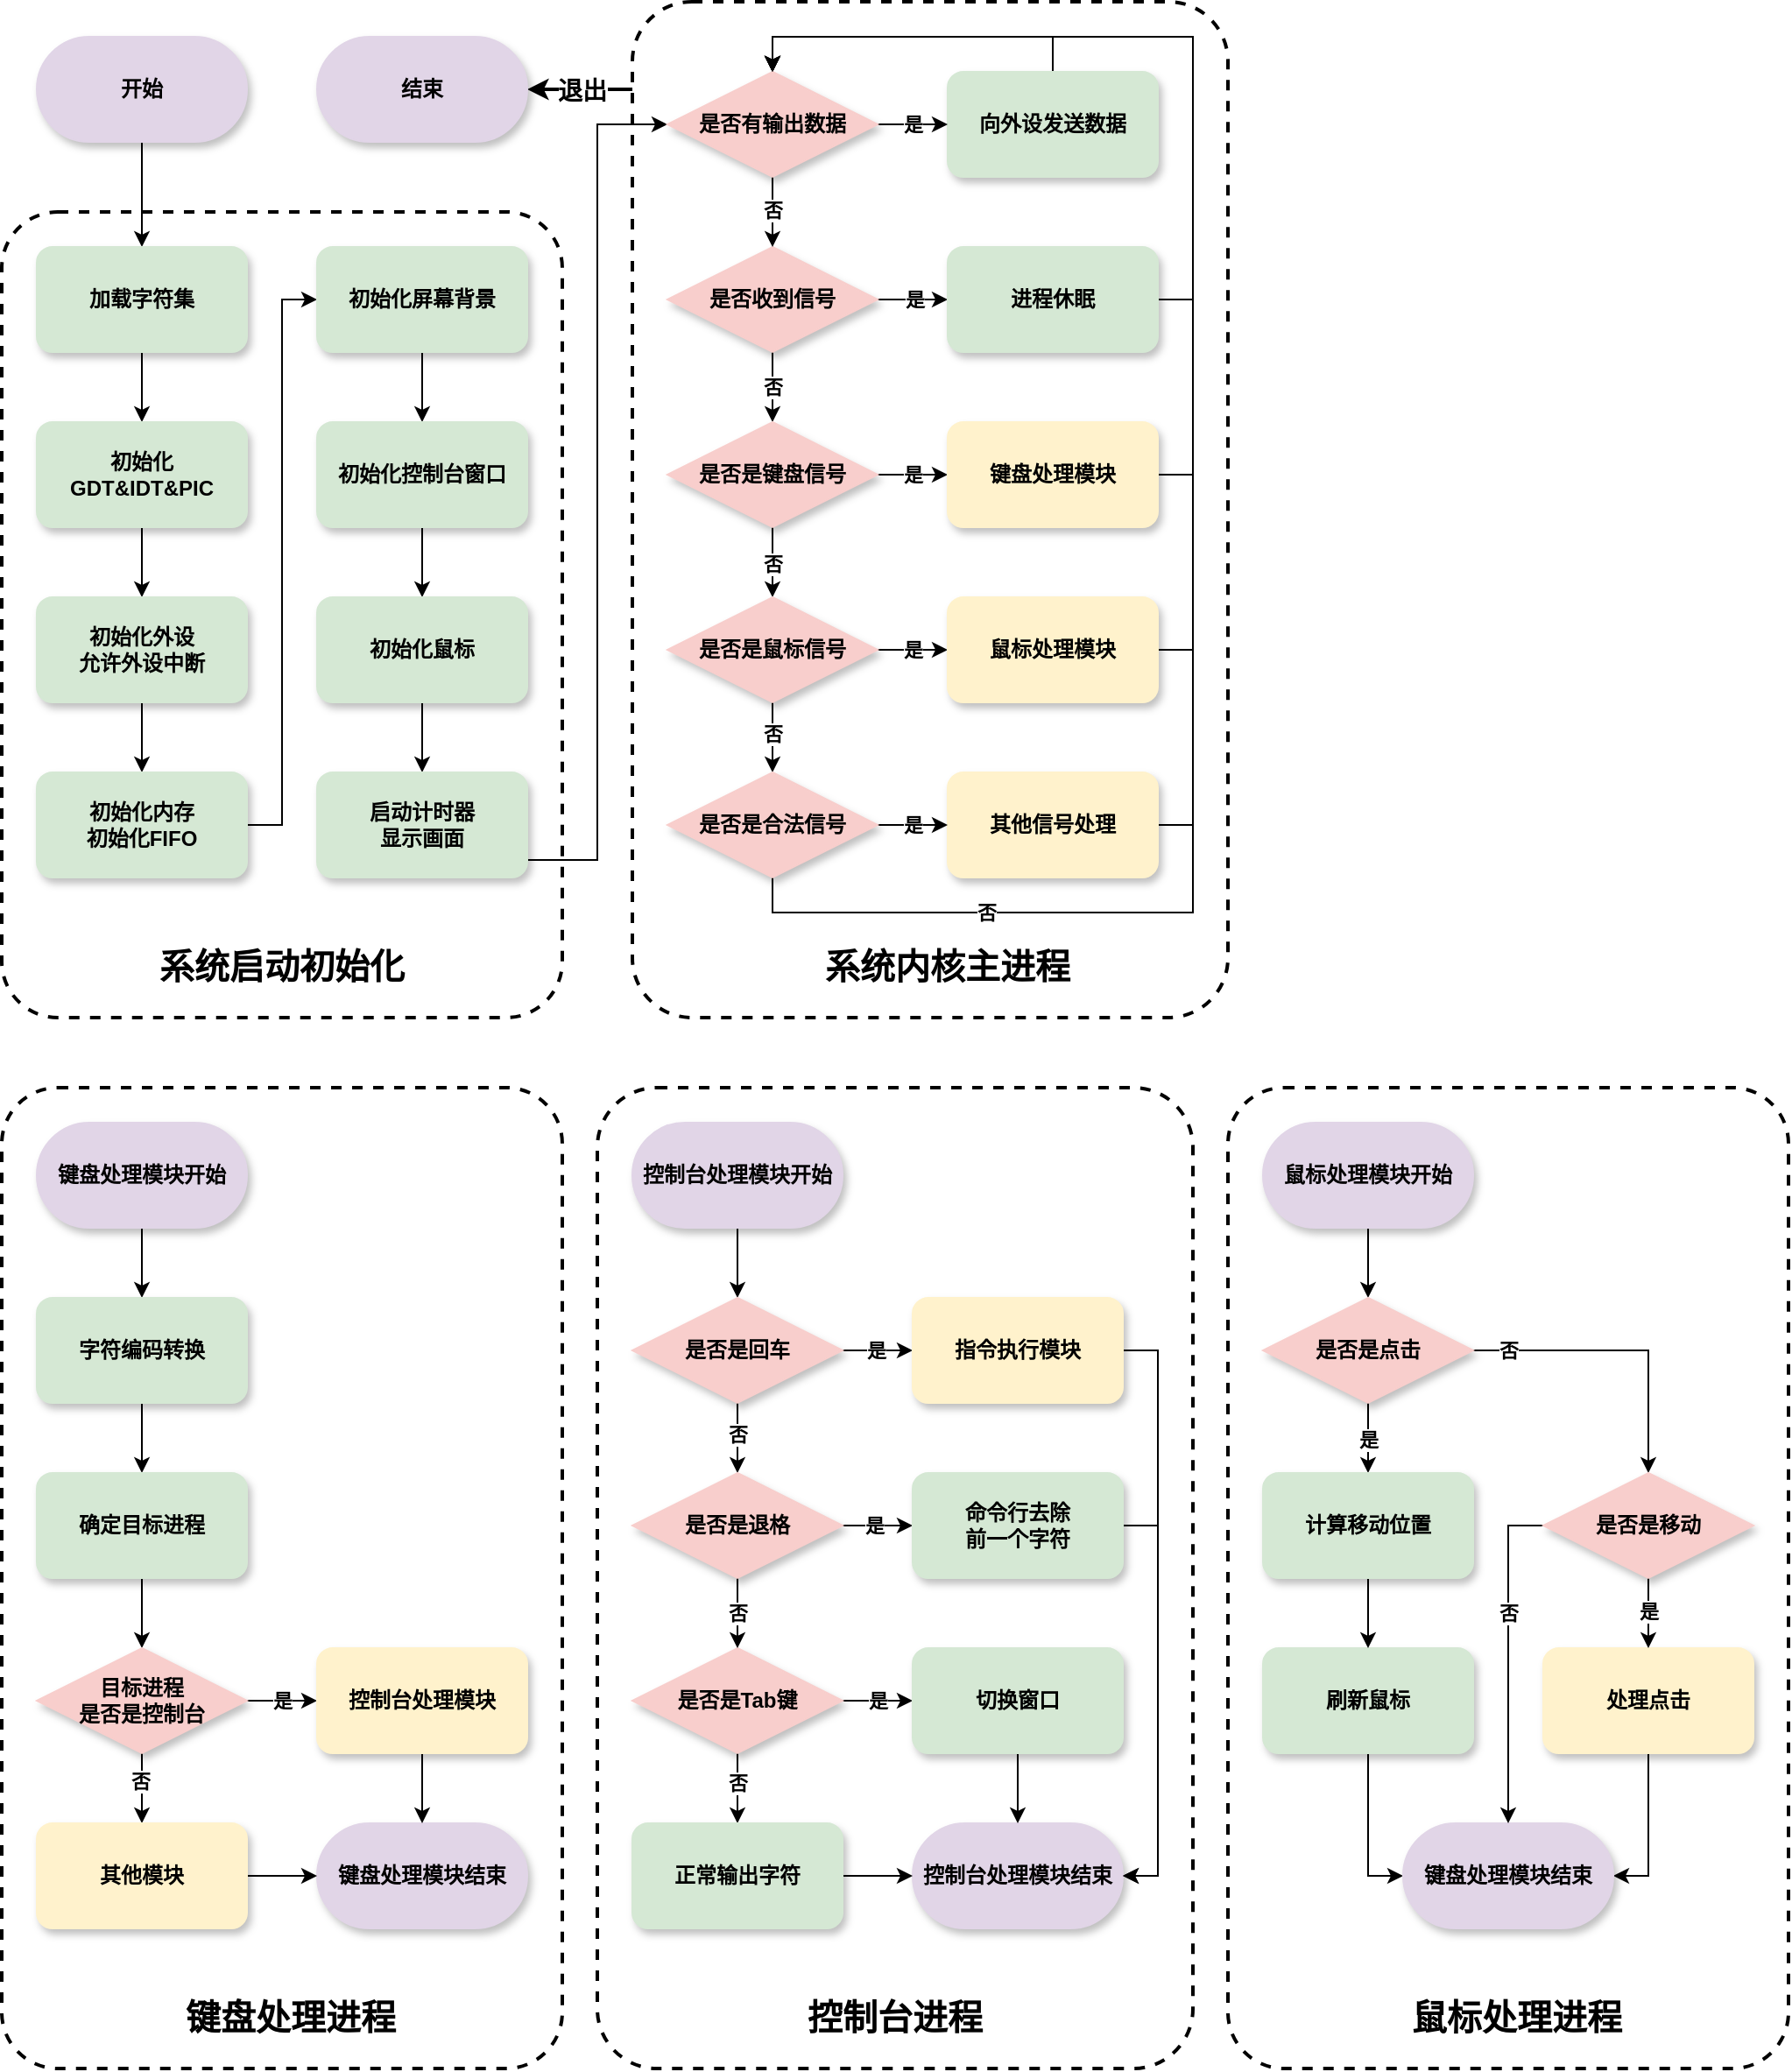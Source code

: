 <mxfile version="24.5.2" type="github">
  <diagram name="第 1 页" id="NKm04Z3kaPg4bJ9k3P6-">
    <mxGraphModel dx="1064" dy="633" grid="0" gridSize="10" guides="1" tooltips="1" connect="1" arrows="1" fold="1" page="0" pageScale="1" pageWidth="827" pageHeight="1169" math="0" shadow="0">
      <root>
        <mxCell id="0" />
        <mxCell id="1" parent="0" />
        <mxCell id="TAMJQRWN_ZGlDz3_yiUg-23" value="" style="rounded=1;whiteSpace=wrap;html=1;fillColor=none;dashed=1;strokeWidth=2;arcSize=10;fontStyle=1" vertex="1" parent="1">
          <mxGeometry x="840" y="700" width="320" height="560" as="geometry" />
        </mxCell>
        <mxCell id="TAMJQRWN_ZGlDz3_yiUg-43" value="" style="rounded=1;whiteSpace=wrap;html=1;fillColor=none;dashed=1;strokeWidth=2;arcSize=10;fontStyle=1" vertex="1" parent="1">
          <mxGeometry x="480" y="700" width="340" height="560" as="geometry" />
        </mxCell>
        <mxCell id="TAMJQRWN_ZGlDz3_yiUg-14" value="" style="rounded=1;whiteSpace=wrap;html=1;fillColor=none;dashed=1;strokeWidth=2;arcSize=10;fontStyle=1" vertex="1" parent="1">
          <mxGeometry x="140" y="700" width="320" height="560" as="geometry" />
        </mxCell>
        <mxCell id="6GgYDGN8tT95gkKgJPhs-22" value="" style="rounded=1;whiteSpace=wrap;html=1;fillColor=none;dashed=1;strokeWidth=2;arcSize=10;fontStyle=1" parent="1" vertex="1">
          <mxGeometry x="500" y="80" width="340" height="580" as="geometry" />
        </mxCell>
        <mxCell id="6GgYDGN8tT95gkKgJPhs-19" value="" style="rounded=1;whiteSpace=wrap;html=1;fillColor=none;dashed=1;strokeWidth=2;arcSize=10;fontStyle=1" parent="1" vertex="1">
          <mxGeometry x="140" y="200" width="320" height="460" as="geometry" />
        </mxCell>
        <mxCell id="6GgYDGN8tT95gkKgJPhs-80" style="edgeStyle=orthogonalEdgeStyle;rounded=0;orthogonalLoop=1;jettySize=auto;html=1;exitX=0.5;exitY=1;exitDx=0;exitDy=0;" parent="1" source="6GgYDGN8tT95gkKgJPhs-1" target="6GgYDGN8tT95gkKgJPhs-2" edge="1">
          <mxGeometry relative="1" as="geometry" />
        </mxCell>
        <mxCell id="6GgYDGN8tT95gkKgJPhs-1" value="开始" style="rounded=1;whiteSpace=wrap;html=1;arcSize=50;shadow=1;fontStyle=1;fillColor=#E1D5E7;strokeColor=#E1D5E7;" parent="1" vertex="1">
          <mxGeometry x="160" y="100" width="120" height="60" as="geometry" />
        </mxCell>
        <mxCell id="6GgYDGN8tT95gkKgJPhs-13" style="edgeStyle=orthogonalEdgeStyle;rounded=0;orthogonalLoop=1;jettySize=auto;html=1;exitX=0.5;exitY=1;exitDx=0;exitDy=0;entryX=0.5;entryY=0;entryDx=0;entryDy=0;fontStyle=1" parent="1" source="6GgYDGN8tT95gkKgJPhs-2" target="6GgYDGN8tT95gkKgJPhs-3" edge="1">
          <mxGeometry relative="1" as="geometry" />
        </mxCell>
        <mxCell id="6GgYDGN8tT95gkKgJPhs-2" value="加载字符集" style="rounded=1;whiteSpace=wrap;html=1;shadow=1;fontStyle=1;fillColor=#D5E8D4;strokeColor=#D5E8D4;" parent="1" vertex="1">
          <mxGeometry x="160" y="220" width="120" height="60" as="geometry" />
        </mxCell>
        <mxCell id="6GgYDGN8tT95gkKgJPhs-14" style="edgeStyle=orthogonalEdgeStyle;rounded=0;orthogonalLoop=1;jettySize=auto;html=1;exitX=0.5;exitY=1;exitDx=0;exitDy=0;fontStyle=1" parent="1" source="6GgYDGN8tT95gkKgJPhs-3" target="6GgYDGN8tT95gkKgJPhs-5" edge="1">
          <mxGeometry relative="1" as="geometry" />
        </mxCell>
        <mxCell id="6GgYDGN8tT95gkKgJPhs-3" value="初始化&lt;br&gt;GDT&amp;amp;IDT&amp;amp;PIC" style="rounded=1;whiteSpace=wrap;html=1;shadow=1;fontStyle=1;fillColor=#D5E8D4;strokeColor=#D5E8D4;" parent="1" vertex="1">
          <mxGeometry x="160" y="320" width="120" height="60" as="geometry" />
        </mxCell>
        <mxCell id="6GgYDGN8tT95gkKgJPhs-15" style="edgeStyle=orthogonalEdgeStyle;rounded=0;orthogonalLoop=1;jettySize=auto;html=1;exitX=0.5;exitY=1;exitDx=0;exitDy=0;fontStyle=1" parent="1" source="6GgYDGN8tT95gkKgJPhs-5" target="6GgYDGN8tT95gkKgJPhs-6" edge="1">
          <mxGeometry relative="1" as="geometry" />
        </mxCell>
        <mxCell id="6GgYDGN8tT95gkKgJPhs-5" value="初始化外设&lt;br&gt;允许外设中断" style="rounded=1;whiteSpace=wrap;html=1;shadow=1;fontStyle=1;fillColor=#D5E8D4;strokeColor=#D5E8D4;" parent="1" vertex="1">
          <mxGeometry x="160" y="420" width="120" height="60" as="geometry" />
        </mxCell>
        <mxCell id="6GgYDGN8tT95gkKgJPhs-45" style="edgeStyle=orthogonalEdgeStyle;rounded=0;orthogonalLoop=1;jettySize=auto;html=1;exitX=1;exitY=0.5;exitDx=0;exitDy=0;entryX=0;entryY=0.5;entryDx=0;entryDy=0;fontStyle=1" parent="1" source="6GgYDGN8tT95gkKgJPhs-6" target="6GgYDGN8tT95gkKgJPhs-7" edge="1">
          <mxGeometry relative="1" as="geometry" />
        </mxCell>
        <mxCell id="6GgYDGN8tT95gkKgJPhs-6" value="初始化内存&lt;br&gt;初始化FIFO" style="rounded=1;whiteSpace=wrap;html=1;shadow=1;fontStyle=1;fillColor=#D5E8D4;strokeColor=#D5E8D4;" parent="1" vertex="1">
          <mxGeometry x="160" y="520" width="120" height="60" as="geometry" />
        </mxCell>
        <mxCell id="6GgYDGN8tT95gkKgJPhs-16" style="edgeStyle=orthogonalEdgeStyle;rounded=0;orthogonalLoop=1;jettySize=auto;html=1;exitX=0.5;exitY=1;exitDx=0;exitDy=0;fontStyle=1" parent="1" source="6GgYDGN8tT95gkKgJPhs-7" target="6GgYDGN8tT95gkKgJPhs-8" edge="1">
          <mxGeometry relative="1" as="geometry" />
        </mxCell>
        <mxCell id="6GgYDGN8tT95gkKgJPhs-7" value="初始化屏幕背景" style="rounded=1;whiteSpace=wrap;html=1;shadow=1;fontStyle=1;fillColor=#D5E8D4;strokeColor=#D5E8D4;" parent="1" vertex="1">
          <mxGeometry x="320" y="220" width="120" height="60" as="geometry" />
        </mxCell>
        <mxCell id="6GgYDGN8tT95gkKgJPhs-17" style="edgeStyle=orthogonalEdgeStyle;rounded=0;orthogonalLoop=1;jettySize=auto;html=1;exitX=0.5;exitY=1;exitDx=0;exitDy=0;fontStyle=1" parent="1" source="6GgYDGN8tT95gkKgJPhs-8" target="6GgYDGN8tT95gkKgJPhs-9" edge="1">
          <mxGeometry relative="1" as="geometry" />
        </mxCell>
        <mxCell id="6GgYDGN8tT95gkKgJPhs-8" value="初始化控制台窗口" style="rounded=1;whiteSpace=wrap;html=1;shadow=1;fontStyle=1;fillColor=#D5E8D4;strokeColor=#D5E8D4;" parent="1" vertex="1">
          <mxGeometry x="320" y="320" width="120" height="60" as="geometry" />
        </mxCell>
        <mxCell id="6GgYDGN8tT95gkKgJPhs-18" style="edgeStyle=orthogonalEdgeStyle;rounded=0;orthogonalLoop=1;jettySize=auto;html=1;exitX=0.5;exitY=1;exitDx=0;exitDy=0;fontStyle=1" parent="1" source="6GgYDGN8tT95gkKgJPhs-9" target="6GgYDGN8tT95gkKgJPhs-10" edge="1">
          <mxGeometry relative="1" as="geometry" />
        </mxCell>
        <mxCell id="6GgYDGN8tT95gkKgJPhs-9" value="初始化鼠标" style="rounded=1;whiteSpace=wrap;html=1;shadow=1;fontStyle=1;fillColor=#D5E8D4;strokeColor=#D5E8D4;" parent="1" vertex="1">
          <mxGeometry x="320" y="420" width="120" height="60" as="geometry" />
        </mxCell>
        <mxCell id="6GgYDGN8tT95gkKgJPhs-44" style="edgeStyle=orthogonalEdgeStyle;rounded=0;orthogonalLoop=1;jettySize=auto;html=1;exitX=1;exitY=0.5;exitDx=0;exitDy=0;entryX=0;entryY=0.5;entryDx=0;entryDy=0;fontStyle=1" parent="1" source="6GgYDGN8tT95gkKgJPhs-10" target="6GgYDGN8tT95gkKgJPhs-35" edge="1">
          <mxGeometry relative="1" as="geometry">
            <Array as="points">
              <mxPoint x="480" y="570" />
              <mxPoint x="480" y="150" />
            </Array>
          </mxGeometry>
        </mxCell>
        <mxCell id="6GgYDGN8tT95gkKgJPhs-10" value="启动计时器&lt;br&gt;显示画面" style="rounded=1;whiteSpace=wrap;html=1;shadow=1;fontStyle=1;fillColor=#D5E8D4;strokeColor=#D5E8D4;" parent="1" vertex="1">
          <mxGeometry x="320" y="520" width="120" height="60" as="geometry" />
        </mxCell>
        <mxCell id="6GgYDGN8tT95gkKgJPhs-20" value="&lt;font style=&quot;font-size: 20px;&quot;&gt;系统启动初始化&lt;/font&gt;" style="text;html=1;align=center;verticalAlign=middle;whiteSpace=wrap;rounded=0;fontStyle=1" parent="1" vertex="1">
          <mxGeometry x="225" y="630" width="150" as="geometry" />
        </mxCell>
        <mxCell id="6GgYDGN8tT95gkKgJPhs-38" style="edgeStyle=orthogonalEdgeStyle;rounded=0;orthogonalLoop=1;jettySize=auto;html=1;exitX=0.5;exitY=1;exitDx=0;exitDy=0;fontStyle=1" parent="1" source="6GgYDGN8tT95gkKgJPhs-21" target="6GgYDGN8tT95gkKgJPhs-23" edge="1">
          <mxGeometry relative="1" as="geometry" />
        </mxCell>
        <mxCell id="6GgYDGN8tT95gkKgJPhs-56" value="否" style="edgeLabel;html=1;align=center;verticalAlign=middle;resizable=0;points=[];fontStyle=1" parent="6GgYDGN8tT95gkKgJPhs-38" vertex="1" connectable="0">
          <mxGeometry x="-0.01" y="-1" relative="1" as="geometry">
            <mxPoint x="1" as="offset" />
          </mxGeometry>
        </mxCell>
        <mxCell id="6GgYDGN8tT95gkKgJPhs-41" style="edgeStyle=orthogonalEdgeStyle;rounded=0;orthogonalLoop=1;jettySize=auto;html=1;exitX=1;exitY=0.5;exitDx=0;exitDy=0;fontStyle=1" parent="1" source="6GgYDGN8tT95gkKgJPhs-21" target="6GgYDGN8tT95gkKgJPhs-40" edge="1">
          <mxGeometry relative="1" as="geometry" />
        </mxCell>
        <mxCell id="6GgYDGN8tT95gkKgJPhs-61" value="是" style="edgeLabel;html=1;align=center;verticalAlign=middle;resizable=0;points=[];fontStyle=1" parent="6GgYDGN8tT95gkKgJPhs-41" vertex="1" connectable="0">
          <mxGeometry x="-0.081" relative="1" as="geometry">
            <mxPoint x="2" as="offset" />
          </mxGeometry>
        </mxCell>
        <mxCell id="6GgYDGN8tT95gkKgJPhs-21" value="是否收到信号" style="rhombus;whiteSpace=wrap;html=1;fillColor=#F8CECC;strokeColor=#F8CECC;shadow=1;fontStyle=1" parent="1" vertex="1">
          <mxGeometry x="520" y="220" width="120" height="60" as="geometry" />
        </mxCell>
        <mxCell id="6GgYDGN8tT95gkKgJPhs-39" style="edgeStyle=orthogonalEdgeStyle;rounded=0;orthogonalLoop=1;jettySize=auto;html=1;exitX=0.5;exitY=1;exitDx=0;exitDy=0;fontStyle=1" parent="1" source="6GgYDGN8tT95gkKgJPhs-23" target="6GgYDGN8tT95gkKgJPhs-24" edge="1">
          <mxGeometry relative="1" as="geometry" />
        </mxCell>
        <mxCell id="6GgYDGN8tT95gkKgJPhs-57" value="否" style="edgeLabel;html=1;align=center;verticalAlign=middle;resizable=0;points=[];fontStyle=1" parent="6GgYDGN8tT95gkKgJPhs-39" vertex="1" connectable="0">
          <mxGeometry x="0.013" relative="1" as="geometry">
            <mxPoint as="offset" />
          </mxGeometry>
        </mxCell>
        <mxCell id="6GgYDGN8tT95gkKgJPhs-62" style="edgeStyle=orthogonalEdgeStyle;rounded=0;orthogonalLoop=1;jettySize=auto;html=1;exitX=1;exitY=0.5;exitDx=0;exitDy=0;entryX=0;entryY=0.5;entryDx=0;entryDy=0;fontStyle=1" parent="1" source="6GgYDGN8tT95gkKgJPhs-23" target="6GgYDGN8tT95gkKgJPhs-29" edge="1">
          <mxGeometry relative="1" as="geometry" />
        </mxCell>
        <mxCell id="6GgYDGN8tT95gkKgJPhs-63" value="是" style="edgeLabel;html=1;align=center;verticalAlign=middle;resizable=0;points=[];fontStyle=1" parent="6GgYDGN8tT95gkKgJPhs-62" vertex="1" connectable="0">
          <mxGeometry x="-0.169" relative="1" as="geometry">
            <mxPoint x="3" as="offset" />
          </mxGeometry>
        </mxCell>
        <mxCell id="6GgYDGN8tT95gkKgJPhs-23" value="是否是键盘信号" style="rhombus;whiteSpace=wrap;html=1;fillColor=#F8CECC;strokeColor=#F8CECC;shadow=1;fontStyle=1" parent="1" vertex="1">
          <mxGeometry x="520" y="320" width="120" height="60" as="geometry" />
        </mxCell>
        <mxCell id="6GgYDGN8tT95gkKgJPhs-53" style="edgeStyle=orthogonalEdgeStyle;rounded=0;orthogonalLoop=1;jettySize=auto;html=1;exitX=0.5;exitY=1;exitDx=0;exitDy=0;fontStyle=1" parent="1" source="6GgYDGN8tT95gkKgJPhs-24" target="6GgYDGN8tT95gkKgJPhs-51" edge="1">
          <mxGeometry relative="1" as="geometry" />
        </mxCell>
        <mxCell id="6GgYDGN8tT95gkKgJPhs-58" value="否" style="edgeLabel;html=1;align=center;verticalAlign=middle;resizable=0;points=[];fontStyle=1" parent="6GgYDGN8tT95gkKgJPhs-53" vertex="1" connectable="0">
          <mxGeometry x="-0.129" y="1" relative="1" as="geometry">
            <mxPoint x="-1" as="offset" />
          </mxGeometry>
        </mxCell>
        <mxCell id="6GgYDGN8tT95gkKgJPhs-64" style="edgeStyle=orthogonalEdgeStyle;rounded=0;orthogonalLoop=1;jettySize=auto;html=1;exitX=1;exitY=0.5;exitDx=0;exitDy=0;fontStyle=1" parent="1" source="6GgYDGN8tT95gkKgJPhs-24" target="6GgYDGN8tT95gkKgJPhs-30" edge="1">
          <mxGeometry relative="1" as="geometry" />
        </mxCell>
        <mxCell id="6GgYDGN8tT95gkKgJPhs-65" value="是" style="edgeLabel;html=1;align=center;verticalAlign=middle;resizable=0;points=[];fontStyle=1" parent="6GgYDGN8tT95gkKgJPhs-64" vertex="1" connectable="0">
          <mxGeometry x="-0.194" relative="1" as="geometry">
            <mxPoint x="4" as="offset" />
          </mxGeometry>
        </mxCell>
        <mxCell id="6GgYDGN8tT95gkKgJPhs-24" value="是否是鼠标信号" style="rhombus;whiteSpace=wrap;html=1;fillColor=#F8CECC;strokeColor=#F8CECC;shadow=1;fontStyle=1" parent="1" vertex="1">
          <mxGeometry x="520" y="420" width="120" height="60" as="geometry" />
        </mxCell>
        <mxCell id="6GgYDGN8tT95gkKgJPhs-50" style="edgeStyle=orthogonalEdgeStyle;rounded=0;orthogonalLoop=1;jettySize=auto;html=1;exitX=1;exitY=0.5;exitDx=0;exitDy=0;entryX=0.5;entryY=0;entryDx=0;entryDy=0;fontStyle=1" parent="1" source="6GgYDGN8tT95gkKgJPhs-27" target="6GgYDGN8tT95gkKgJPhs-35" edge="1">
          <mxGeometry relative="1" as="geometry">
            <Array as="points">
              <mxPoint x="820" y="550" />
              <mxPoint x="820" y="100" />
              <mxPoint x="580" y="100" />
            </Array>
          </mxGeometry>
        </mxCell>
        <mxCell id="6GgYDGN8tT95gkKgJPhs-27" value="其他信号处理" style="rounded=1;whiteSpace=wrap;html=1;shadow=1;fontStyle=1;fillColor=#FFF2CC;strokeColor=#FFF2CC;align=center;verticalAlign=middle;fontFamily=Helvetica;fontSize=12;fontColor=default;" parent="1" vertex="1">
          <mxGeometry x="680" y="520" width="120" height="60" as="geometry" />
        </mxCell>
        <mxCell id="6GgYDGN8tT95gkKgJPhs-48" style="edgeStyle=orthogonalEdgeStyle;rounded=0;orthogonalLoop=1;jettySize=auto;html=1;exitX=1;exitY=0.5;exitDx=0;exitDy=0;entryX=0.5;entryY=0;entryDx=0;entryDy=0;fontStyle=1" parent="1" source="6GgYDGN8tT95gkKgJPhs-29" target="6GgYDGN8tT95gkKgJPhs-35" edge="1">
          <mxGeometry relative="1" as="geometry" />
        </mxCell>
        <mxCell id="6GgYDGN8tT95gkKgJPhs-29" value="键盘处理模块" style="rounded=1;whiteSpace=wrap;html=1;shadow=1;fontStyle=1;fillColor=#FFF2CC;strokeColor=#FFF2CC;" parent="1" vertex="1">
          <mxGeometry x="680" y="320" width="120" height="60" as="geometry" />
        </mxCell>
        <mxCell id="6GgYDGN8tT95gkKgJPhs-49" style="edgeStyle=orthogonalEdgeStyle;rounded=0;orthogonalLoop=1;jettySize=auto;html=1;exitX=1;exitY=0.5;exitDx=0;exitDy=0;entryX=0.5;entryY=0;entryDx=0;entryDy=0;fontStyle=1" parent="1" source="6GgYDGN8tT95gkKgJPhs-30" target="6GgYDGN8tT95gkKgJPhs-35" edge="1">
          <mxGeometry relative="1" as="geometry" />
        </mxCell>
        <mxCell id="6GgYDGN8tT95gkKgJPhs-30" value="鼠标处理模块" style="rounded=1;whiteSpace=wrap;html=1;shadow=1;fontStyle=1;fillColor=#FFF2CC;strokeColor=#FFF2CC;" parent="1" vertex="1">
          <mxGeometry x="680" y="420" width="120" height="60" as="geometry" />
        </mxCell>
        <mxCell id="6GgYDGN8tT95gkKgJPhs-46" style="edgeStyle=orthogonalEdgeStyle;rounded=0;orthogonalLoop=1;jettySize=auto;html=1;exitX=0.5;exitY=0;exitDx=0;exitDy=0;entryX=0.5;entryY=0;entryDx=0;entryDy=0;fontStyle=1" parent="1" source="6GgYDGN8tT95gkKgJPhs-32" target="6GgYDGN8tT95gkKgJPhs-35" edge="1">
          <mxGeometry relative="1" as="geometry" />
        </mxCell>
        <mxCell id="6GgYDGN8tT95gkKgJPhs-32" value="向外设发送数据" style="rounded=1;whiteSpace=wrap;html=1;shadow=1;fontStyle=1;fillColor=#D5E8D4;strokeColor=#D5E8D4;" parent="1" vertex="1">
          <mxGeometry x="680" y="120" width="120" height="60" as="geometry" />
        </mxCell>
        <mxCell id="6GgYDGN8tT95gkKgJPhs-36" value="是" style="edgeStyle=orthogonalEdgeStyle;rounded=0;orthogonalLoop=1;jettySize=auto;html=1;exitX=1;exitY=0.5;exitDx=0;exitDy=0;fontStyle=1" parent="1" source="6GgYDGN8tT95gkKgJPhs-35" target="6GgYDGN8tT95gkKgJPhs-32" edge="1">
          <mxGeometry relative="1" as="geometry">
            <Array as="points">
              <mxPoint x="660" y="150" />
              <mxPoint x="660" y="150" />
            </Array>
            <mxPoint as="offset" />
          </mxGeometry>
        </mxCell>
        <mxCell id="6GgYDGN8tT95gkKgJPhs-37" style="edgeStyle=orthogonalEdgeStyle;rounded=0;orthogonalLoop=1;jettySize=auto;html=1;exitX=0.5;exitY=1;exitDx=0;exitDy=0;fontStyle=1" parent="1" source="6GgYDGN8tT95gkKgJPhs-35" target="6GgYDGN8tT95gkKgJPhs-21" edge="1">
          <mxGeometry relative="1" as="geometry" />
        </mxCell>
        <mxCell id="6GgYDGN8tT95gkKgJPhs-55" value="否" style="edgeLabel;html=1;align=center;verticalAlign=middle;resizable=0;points=[];fontStyle=1" parent="6GgYDGN8tT95gkKgJPhs-37" vertex="1" connectable="0">
          <mxGeometry x="-0.247" y="1" relative="1" as="geometry">
            <mxPoint x="-1" y="4" as="offset" />
          </mxGeometry>
        </mxCell>
        <mxCell id="6GgYDGN8tT95gkKgJPhs-35" value="是否有输出数据" style="rhombus;whiteSpace=wrap;html=1;fillColor=#F8CECC;strokeColor=#F8CECC;shadow=1;fontStyle=1" parent="1" vertex="1">
          <mxGeometry x="520" y="120" width="120" height="60" as="geometry" />
        </mxCell>
        <mxCell id="6GgYDGN8tT95gkKgJPhs-42" style="edgeStyle=orthogonalEdgeStyle;rounded=0;orthogonalLoop=1;jettySize=auto;html=1;exitX=1;exitY=0.5;exitDx=0;exitDy=0;entryX=0.5;entryY=0;entryDx=0;entryDy=0;fontStyle=1" parent="1" source="6GgYDGN8tT95gkKgJPhs-40" target="6GgYDGN8tT95gkKgJPhs-35" edge="1">
          <mxGeometry relative="1" as="geometry" />
        </mxCell>
        <mxCell id="6GgYDGN8tT95gkKgJPhs-40" value="进程休眠" style="rounded=1;whiteSpace=wrap;html=1;shadow=1;fontStyle=1;fillColor=#D5E8D4;strokeColor=#D5E8D4;" parent="1" vertex="1">
          <mxGeometry x="680" y="220" width="120" height="60" as="geometry" />
        </mxCell>
        <mxCell id="6GgYDGN8tT95gkKgJPhs-52" style="edgeStyle=orthogonalEdgeStyle;rounded=0;orthogonalLoop=1;jettySize=auto;html=1;exitX=1;exitY=0.5;exitDx=0;exitDy=0;fontStyle=1" parent="1" source="6GgYDGN8tT95gkKgJPhs-51" target="6GgYDGN8tT95gkKgJPhs-27" edge="1">
          <mxGeometry relative="1" as="geometry" />
        </mxCell>
        <mxCell id="6GgYDGN8tT95gkKgJPhs-66" value="是" style="edgeLabel;html=1;align=center;verticalAlign=middle;resizable=0;points=[];fontStyle=1" parent="6GgYDGN8tT95gkKgJPhs-52" vertex="1" connectable="0">
          <mxGeometry x="-0.189" relative="1" as="geometry">
            <mxPoint x="4" as="offset" />
          </mxGeometry>
        </mxCell>
        <mxCell id="6GgYDGN8tT95gkKgJPhs-54" style="edgeStyle=orthogonalEdgeStyle;rounded=0;orthogonalLoop=1;jettySize=auto;html=1;exitX=0.5;exitY=1;exitDx=0;exitDy=0;entryX=0.5;entryY=0;entryDx=0;entryDy=0;fontStyle=1" parent="1" source="6GgYDGN8tT95gkKgJPhs-51" target="6GgYDGN8tT95gkKgJPhs-35" edge="1">
          <mxGeometry relative="1" as="geometry">
            <Array as="points">
              <mxPoint x="580" y="600" />
              <mxPoint x="820" y="600" />
              <mxPoint x="820" y="100" />
              <mxPoint x="580" y="100" />
            </Array>
          </mxGeometry>
        </mxCell>
        <mxCell id="6GgYDGN8tT95gkKgJPhs-68" value="&lt;b&gt;否&lt;/b&gt;" style="edgeLabel;html=1;align=center;verticalAlign=middle;resizable=0;points=[];" parent="6GgYDGN8tT95gkKgJPhs-54" vertex="1" connectable="0">
          <mxGeometry x="-0.722" relative="1" as="geometry">
            <mxPoint as="offset" />
          </mxGeometry>
        </mxCell>
        <mxCell id="6GgYDGN8tT95gkKgJPhs-51" value="是否是合法信号" style="rhombus;whiteSpace=wrap;html=1;fillColor=#F8CECC;strokeColor=#F8CECC;shadow=1;fontStyle=1" parent="1" vertex="1">
          <mxGeometry x="520" y="520" width="120" height="60" as="geometry" />
        </mxCell>
        <mxCell id="6GgYDGN8tT95gkKgJPhs-69" value="&lt;font style=&quot;font-size: 20px;&quot;&gt;系统内核主进程&lt;/font&gt;" style="text;html=1;align=center;verticalAlign=middle;whiteSpace=wrap;rounded=0;fontStyle=1" parent="1" vertex="1">
          <mxGeometry x="605" y="615" width="150" height="30" as="geometry" />
        </mxCell>
        <mxCell id="6GgYDGN8tT95gkKgJPhs-77" style="edgeStyle=orthogonalEdgeStyle;rounded=0;orthogonalLoop=1;jettySize=auto;html=1;exitX=1;exitY=0.5;exitDx=0;exitDy=0;entryX=-0.001;entryY=0.897;entryDx=0;entryDy=0;entryPerimeter=0;endArrow=none;endFill=0;strokeWidth=2;startArrow=classic;startFill=1;" parent="1" source="6GgYDGN8tT95gkKgJPhs-79" edge="1">
          <mxGeometry relative="1" as="geometry">
            <mxPoint x="440" y="130" as="sourcePoint" />
            <mxPoint x="500" y="130" as="targetPoint" />
            <Array as="points" />
          </mxGeometry>
        </mxCell>
        <mxCell id="6GgYDGN8tT95gkKgJPhs-78" value="&lt;b&gt;&lt;font style=&quot;font-size: 14px;&quot;&gt;退出&lt;/font&gt;&lt;/b&gt;" style="edgeLabel;html=1;align=center;verticalAlign=middle;resizable=0;points=[];" parent="6GgYDGN8tT95gkKgJPhs-77" vertex="1" connectable="0">
          <mxGeometry x="0.033" relative="1" as="geometry">
            <mxPoint as="offset" />
          </mxGeometry>
        </mxCell>
        <mxCell id="6GgYDGN8tT95gkKgJPhs-79" value="结束" style="rounded=1;whiteSpace=wrap;html=1;arcSize=50;shadow=1;fontStyle=1;fillColor=#E1D5E7;strokeColor=#E1D5E7;" parent="1" vertex="1">
          <mxGeometry x="320" y="100" width="120" height="60" as="geometry" />
        </mxCell>
        <mxCell id="TAMJQRWN_ZGlDz3_yiUg-16" style="edgeStyle=orthogonalEdgeStyle;rounded=0;orthogonalLoop=1;jettySize=auto;html=1;exitX=0.5;exitY=1;exitDx=0;exitDy=0;" edge="1" parent="1" source="TAMJQRWN_ZGlDz3_yiUg-3" target="TAMJQRWN_ZGlDz3_yiUg-6">
          <mxGeometry relative="1" as="geometry" />
        </mxCell>
        <mxCell id="TAMJQRWN_ZGlDz3_yiUg-3" value="键盘处理模块开始" style="rounded=1;whiteSpace=wrap;html=1;shadow=1;fontStyle=1;fillColor=#E1D5E7;strokeColor=#E1D5E7;arcSize=50;align=center;verticalAlign=middle;fontFamily=Helvetica;fontSize=12;fontColor=default;" vertex="1" parent="1">
          <mxGeometry x="160" y="720" width="120" height="60" as="geometry" />
        </mxCell>
        <mxCell id="TAMJQRWN_ZGlDz3_yiUg-4" value="键盘处理模块结束" style="rounded=1;whiteSpace=wrap;html=1;shadow=1;fontStyle=1;fillColor=#E1D5E7;strokeColor=#E1D5E7;arcSize=50;align=center;verticalAlign=middle;fontFamily=Helvetica;fontSize=12;fontColor=default;" vertex="1" parent="1">
          <mxGeometry x="320" y="1120" width="120" height="60" as="geometry" />
        </mxCell>
        <mxCell id="TAMJQRWN_ZGlDz3_yiUg-17" style="edgeStyle=orthogonalEdgeStyle;rounded=0;orthogonalLoop=1;jettySize=auto;html=1;exitX=0.5;exitY=1;exitDx=0;exitDy=0;" edge="1" parent="1" source="TAMJQRWN_ZGlDz3_yiUg-6" target="TAMJQRWN_ZGlDz3_yiUg-8">
          <mxGeometry relative="1" as="geometry" />
        </mxCell>
        <mxCell id="TAMJQRWN_ZGlDz3_yiUg-6" value="字符编码转换" style="rounded=1;whiteSpace=wrap;html=1;shadow=1;fontStyle=1;fillColor=#D5E8D4;strokeColor=#D5E8D4;" vertex="1" parent="1">
          <mxGeometry x="160" y="820" width="120" height="60" as="geometry" />
        </mxCell>
        <mxCell id="TAMJQRWN_ZGlDz3_yiUg-18" style="edgeStyle=orthogonalEdgeStyle;rounded=0;orthogonalLoop=1;jettySize=auto;html=1;exitX=0.5;exitY=1;exitDx=0;exitDy=0;" edge="1" parent="1" source="TAMJQRWN_ZGlDz3_yiUg-8" target="TAMJQRWN_ZGlDz3_yiUg-10">
          <mxGeometry relative="1" as="geometry" />
        </mxCell>
        <mxCell id="TAMJQRWN_ZGlDz3_yiUg-8" value="确定目标进程" style="rounded=1;whiteSpace=wrap;html=1;shadow=1;fontStyle=1;fillColor=#D5E8D4;strokeColor=#D5E8D4;" vertex="1" parent="1">
          <mxGeometry x="160" y="920" width="120" height="60" as="geometry" />
        </mxCell>
        <mxCell id="TAMJQRWN_ZGlDz3_yiUg-15" style="edgeStyle=orthogonalEdgeStyle;rounded=0;orthogonalLoop=1;jettySize=auto;html=1;exitX=0.5;exitY=1;exitDx=0;exitDy=0;entryX=0.5;entryY=0;entryDx=0;entryDy=0;fontStyle=1" edge="1" parent="1" source="TAMJQRWN_ZGlDz3_yiUg-10" target="TAMJQRWN_ZGlDz3_yiUg-12">
          <mxGeometry relative="1" as="geometry" />
        </mxCell>
        <mxCell id="TAMJQRWN_ZGlDz3_yiUg-86" value="否" style="edgeLabel;html=1;align=center;verticalAlign=middle;resizable=0;points=[];fontStyle=1" vertex="1" connectable="0" parent="TAMJQRWN_ZGlDz3_yiUg-15">
          <mxGeometry x="-0.233" y="-1" relative="1" as="geometry">
            <mxPoint as="offset" />
          </mxGeometry>
        </mxCell>
        <mxCell id="TAMJQRWN_ZGlDz3_yiUg-19" value="是" style="edgeStyle=orthogonalEdgeStyle;rounded=0;orthogonalLoop=1;jettySize=auto;html=1;exitX=1;exitY=0.5;exitDx=0;exitDy=0;fontStyle=1" edge="1" parent="1" source="TAMJQRWN_ZGlDz3_yiUg-10" target="TAMJQRWN_ZGlDz3_yiUg-13">
          <mxGeometry relative="1" as="geometry">
            <mxPoint as="offset" />
          </mxGeometry>
        </mxCell>
        <mxCell id="TAMJQRWN_ZGlDz3_yiUg-10" value="目标进程&lt;br&gt;是否是控制台" style="rhombus;whiteSpace=wrap;html=1;fillColor=#F8CECC;strokeColor=#F8CECC;shadow=1;fontStyle=1" vertex="1" parent="1">
          <mxGeometry x="160" y="1020" width="120" height="60" as="geometry" />
        </mxCell>
        <mxCell id="TAMJQRWN_ZGlDz3_yiUg-21" style="edgeStyle=orthogonalEdgeStyle;rounded=0;orthogonalLoop=1;jettySize=auto;html=1;exitX=1;exitY=0.5;exitDx=0;exitDy=0;fontStyle=1" edge="1" parent="1" source="TAMJQRWN_ZGlDz3_yiUg-12" target="TAMJQRWN_ZGlDz3_yiUg-4">
          <mxGeometry relative="1" as="geometry" />
        </mxCell>
        <mxCell id="TAMJQRWN_ZGlDz3_yiUg-12" value="其他模块" style="rounded=1;whiteSpace=wrap;html=1;shadow=1;fontStyle=1;fillColor=#FFF2CC;strokeColor=#FFF2CC;" vertex="1" parent="1">
          <mxGeometry x="160" y="1120" width="120" height="60" as="geometry" />
        </mxCell>
        <mxCell id="TAMJQRWN_ZGlDz3_yiUg-20" style="edgeStyle=orthogonalEdgeStyle;rounded=0;orthogonalLoop=1;jettySize=auto;html=1;exitX=0.5;exitY=1;exitDx=0;exitDy=0;fontStyle=1" edge="1" parent="1" source="TAMJQRWN_ZGlDz3_yiUg-13" target="TAMJQRWN_ZGlDz3_yiUg-4">
          <mxGeometry relative="1" as="geometry" />
        </mxCell>
        <mxCell id="TAMJQRWN_ZGlDz3_yiUg-13" value="控制台处理模块" style="rounded=1;whiteSpace=wrap;html=1;shadow=1;fontStyle=1;fillColor=#FFF2CC;strokeColor=#FFF2CC;" vertex="1" parent="1">
          <mxGeometry x="320" y="1020" width="120" height="60" as="geometry" />
        </mxCell>
        <mxCell id="TAMJQRWN_ZGlDz3_yiUg-22" value="&lt;font style=&quot;font-size: 20px;&quot;&gt;键盘处理进程&lt;/font&gt;" style="text;html=1;align=center;verticalAlign=middle;whiteSpace=wrap;rounded=0;fontStyle=1" vertex="1" parent="1">
          <mxGeometry x="230" y="1215" width="150" height="30" as="geometry" />
        </mxCell>
        <mxCell id="TAMJQRWN_ZGlDz3_yiUg-95" style="edgeStyle=orthogonalEdgeStyle;rounded=0;orthogonalLoop=1;jettySize=auto;html=1;exitX=0.5;exitY=1;exitDx=0;exitDy=0;entryX=0.5;entryY=0;entryDx=0;entryDy=0;" edge="1" parent="1" source="TAMJQRWN_ZGlDz3_yiUg-25" target="TAMJQRWN_ZGlDz3_yiUg-40">
          <mxGeometry relative="1" as="geometry" />
        </mxCell>
        <mxCell id="TAMJQRWN_ZGlDz3_yiUg-25" value="鼠标处理模块开始" style="rounded=1;whiteSpace=wrap;html=1;shadow=1;fontStyle=1;fillColor=#E1D5E7;strokeColor=#E1D5E7;arcSize=50;align=center;verticalAlign=middle;fontFamily=Helvetica;fontSize=12;fontColor=default;" vertex="1" parent="1">
          <mxGeometry x="860" y="720" width="120" height="60" as="geometry" />
        </mxCell>
        <mxCell id="TAMJQRWN_ZGlDz3_yiUg-38" value="&lt;font style=&quot;font-size: 20px;&quot;&gt;鼠标处理进程&lt;/font&gt;" style="text;html=1;align=center;verticalAlign=middle;whiteSpace=wrap;rounded=0;fontStyle=1" vertex="1" parent="1">
          <mxGeometry x="930" y="1215" width="150" height="30" as="geometry" />
        </mxCell>
        <mxCell id="TAMJQRWN_ZGlDz3_yiUg-92" style="edgeStyle=orthogonalEdgeStyle;rounded=0;orthogonalLoop=1;jettySize=auto;html=1;exitX=0.5;exitY=1;exitDx=0;exitDy=0;entryX=0;entryY=0.5;entryDx=0;entryDy=0;" edge="1" parent="1" source="TAMJQRWN_ZGlDz3_yiUg-39" target="TAMJQRWN_ZGlDz3_yiUg-87">
          <mxGeometry relative="1" as="geometry" />
        </mxCell>
        <mxCell id="TAMJQRWN_ZGlDz3_yiUg-39" value="刷新鼠标" style="rounded=1;whiteSpace=wrap;html=1;shadow=1;fontStyle=1;fillColor=#D5E8D4;strokeColor=#D5E8D4;" vertex="1" parent="1">
          <mxGeometry x="860" y="1020" width="120" height="60" as="geometry" />
        </mxCell>
        <mxCell id="TAMJQRWN_ZGlDz3_yiUg-98" style="edgeStyle=orthogonalEdgeStyle;rounded=0;orthogonalLoop=1;jettySize=auto;html=1;exitX=1;exitY=0.5;exitDx=0;exitDy=0;fontStyle=1" edge="1" parent="1" source="TAMJQRWN_ZGlDz3_yiUg-40" target="TAMJQRWN_ZGlDz3_yiUg-90">
          <mxGeometry relative="1" as="geometry" />
        </mxCell>
        <mxCell id="TAMJQRWN_ZGlDz3_yiUg-101" value="否" style="edgeLabel;html=1;align=center;verticalAlign=middle;resizable=0;points=[];fontStyle=1" vertex="1" connectable="0" parent="TAMJQRWN_ZGlDz3_yiUg-98">
          <mxGeometry x="-0.506" y="-1" relative="1" as="geometry">
            <mxPoint x="-22" y="-1" as="offset" />
          </mxGeometry>
        </mxCell>
        <mxCell id="TAMJQRWN_ZGlDz3_yiUg-103" style="edgeStyle=orthogonalEdgeStyle;rounded=0;orthogonalLoop=1;jettySize=auto;html=1;exitX=0.5;exitY=1;exitDx=0;exitDy=0;fontStyle=1" edge="1" parent="1" source="TAMJQRWN_ZGlDz3_yiUg-40" target="TAMJQRWN_ZGlDz3_yiUg-102">
          <mxGeometry relative="1" as="geometry" />
        </mxCell>
        <mxCell id="TAMJQRWN_ZGlDz3_yiUg-105" value="是" style="edgeLabel;html=1;align=center;verticalAlign=middle;resizable=0;points=[];fontStyle=1" vertex="1" connectable="0" parent="TAMJQRWN_ZGlDz3_yiUg-103">
          <mxGeometry x="-0.122" y="-2" relative="1" as="geometry">
            <mxPoint x="2" y="3" as="offset" />
          </mxGeometry>
        </mxCell>
        <mxCell id="TAMJQRWN_ZGlDz3_yiUg-40" value="是否是点击" style="rhombus;whiteSpace=wrap;html=1;fillColor=#F8CECC;strokeColor=#F8CECC;shadow=1;fontStyle=1" vertex="1" parent="1">
          <mxGeometry x="860" y="820" width="120" height="60" as="geometry" />
        </mxCell>
        <mxCell id="TAMJQRWN_ZGlDz3_yiUg-94" style="edgeStyle=orthogonalEdgeStyle;rounded=0;orthogonalLoop=1;jettySize=auto;html=1;exitX=0.5;exitY=1;exitDx=0;exitDy=0;entryX=1;entryY=0.5;entryDx=0;entryDy=0;" edge="1" parent="1" source="TAMJQRWN_ZGlDz3_yiUg-41" target="TAMJQRWN_ZGlDz3_yiUg-87">
          <mxGeometry relative="1" as="geometry" />
        </mxCell>
        <mxCell id="TAMJQRWN_ZGlDz3_yiUg-41" value="处理点击" style="rounded=1;whiteSpace=wrap;html=1;shadow=1;fontStyle=1;fillColor=#FFF2CC;strokeColor=#FFF2CC;align=center;verticalAlign=middle;fontFamily=Helvetica;fontSize=12;fontColor=default;" vertex="1" parent="1">
          <mxGeometry x="1020" y="1020" width="120" height="60" as="geometry" />
        </mxCell>
        <mxCell id="TAMJQRWN_ZGlDz3_yiUg-44" style="edgeStyle=orthogonalEdgeStyle;rounded=0;orthogonalLoop=1;jettySize=auto;html=1;exitX=0.5;exitY=1;exitDx=0;exitDy=0;fontStyle=1" edge="1" parent="1" source="TAMJQRWN_ZGlDz3_yiUg-45">
          <mxGeometry relative="1" as="geometry">
            <mxPoint x="560" y="820" as="targetPoint" />
          </mxGeometry>
        </mxCell>
        <mxCell id="TAMJQRWN_ZGlDz3_yiUg-45" value="控制台处理模块开始" style="rounded=1;whiteSpace=wrap;html=1;shadow=1;fontStyle=1;fillColor=#E1D5E7;strokeColor=#E1D5E7;arcSize=50;align=center;verticalAlign=middle;fontFamily=Helvetica;fontSize=12;fontColor=default;" vertex="1" parent="1">
          <mxGeometry x="500" y="720" width="120" height="60" as="geometry" />
        </mxCell>
        <mxCell id="TAMJQRWN_ZGlDz3_yiUg-46" value="控制台处理模块结束" style="rounded=1;whiteSpace=wrap;html=1;shadow=1;fontStyle=1;fillColor=#E1D5E7;strokeColor=#E1D5E7;arcSize=50;align=center;verticalAlign=middle;fontFamily=Helvetica;fontSize=12;fontColor=default;" vertex="1" parent="1">
          <mxGeometry x="660" y="1120" width="120" height="60" as="geometry" />
        </mxCell>
        <mxCell id="TAMJQRWN_ZGlDz3_yiUg-73" style="edgeStyle=orthogonalEdgeStyle;rounded=0;orthogonalLoop=1;jettySize=auto;html=1;exitX=1;exitY=0.5;exitDx=0;exitDy=0;fontStyle=1" edge="1" parent="1" source="TAMJQRWN_ZGlDz3_yiUg-53" target="TAMJQRWN_ZGlDz3_yiUg-71">
          <mxGeometry relative="1" as="geometry" />
        </mxCell>
        <mxCell id="TAMJQRWN_ZGlDz3_yiUg-84" value="是" style="edgeLabel;html=1;align=center;verticalAlign=middle;resizable=0;points=[];fontStyle=1" vertex="1" connectable="0" parent="TAMJQRWN_ZGlDz3_yiUg-73">
          <mxGeometry x="-0.005" y="-1" relative="1" as="geometry">
            <mxPoint y="-1" as="offset" />
          </mxGeometry>
        </mxCell>
        <mxCell id="TAMJQRWN_ZGlDz3_yiUg-74" style="edgeStyle=orthogonalEdgeStyle;rounded=0;orthogonalLoop=1;jettySize=auto;html=1;exitX=0.5;exitY=1;exitDx=0;exitDy=0;fontStyle=1" edge="1" parent="1" source="TAMJQRWN_ZGlDz3_yiUg-53" target="TAMJQRWN_ZGlDz3_yiUg-72">
          <mxGeometry relative="1" as="geometry" />
        </mxCell>
        <mxCell id="TAMJQRWN_ZGlDz3_yiUg-85" value="否" style="edgeLabel;html=1;align=center;verticalAlign=middle;resizable=0;points=[];fontStyle=1" vertex="1" connectable="0" parent="TAMJQRWN_ZGlDz3_yiUg-74">
          <mxGeometry x="-0.143" relative="1" as="geometry">
            <mxPoint as="offset" />
          </mxGeometry>
        </mxCell>
        <mxCell id="TAMJQRWN_ZGlDz3_yiUg-53" value="是否是Tab键" style="rhombus;whiteSpace=wrap;html=1;fillColor=#F8CECC;strokeColor=#F8CECC;shadow=1;fontStyle=1" vertex="1" parent="1">
          <mxGeometry x="500" y="1020" width="120" height="60" as="geometry" />
        </mxCell>
        <mxCell id="TAMJQRWN_ZGlDz3_yiUg-58" value="&lt;font style=&quot;font-size: 20px;&quot;&gt;控制台进程&lt;/font&gt;" style="text;html=1;align=center;verticalAlign=middle;whiteSpace=wrap;rounded=0;fontStyle=1" vertex="1" parent="1">
          <mxGeometry x="575" y="1215" width="150" height="30" as="geometry" />
        </mxCell>
        <mxCell id="TAMJQRWN_ZGlDz3_yiUg-61" style="edgeStyle=orthogonalEdgeStyle;rounded=0;orthogonalLoop=1;jettySize=auto;html=1;exitX=0.5;exitY=1;exitDx=0;exitDy=0;fontStyle=1" edge="1" parent="1" source="TAMJQRWN_ZGlDz3_yiUg-59" target="TAMJQRWN_ZGlDz3_yiUg-60">
          <mxGeometry relative="1" as="geometry" />
        </mxCell>
        <mxCell id="TAMJQRWN_ZGlDz3_yiUg-81" value="否" style="edgeLabel;html=1;align=center;verticalAlign=middle;resizable=0;points=[];fontStyle=1" vertex="1" connectable="0" parent="TAMJQRWN_ZGlDz3_yiUg-61">
          <mxGeometry x="-0.114" y="-2" relative="1" as="geometry">
            <mxPoint x="2" as="offset" />
          </mxGeometry>
        </mxCell>
        <mxCell id="TAMJQRWN_ZGlDz3_yiUg-69" style="edgeStyle=orthogonalEdgeStyle;rounded=0;orthogonalLoop=1;jettySize=auto;html=1;exitX=1;exitY=0.5;exitDx=0;exitDy=0;fontStyle=1" edge="1" parent="1" source="TAMJQRWN_ZGlDz3_yiUg-59" target="TAMJQRWN_ZGlDz3_yiUg-68">
          <mxGeometry relative="1" as="geometry" />
        </mxCell>
        <mxCell id="TAMJQRWN_ZGlDz3_yiUg-80" value="是" style="edgeLabel;html=1;align=center;verticalAlign=middle;resizable=0;points=[];fontStyle=1" vertex="1" connectable="0" parent="TAMJQRWN_ZGlDz3_yiUg-69">
          <mxGeometry x="-0.062" relative="1" as="geometry">
            <mxPoint as="offset" />
          </mxGeometry>
        </mxCell>
        <mxCell id="TAMJQRWN_ZGlDz3_yiUg-59" value="是否是回车" style="rhombus;whiteSpace=wrap;html=1;fillColor=#F8CECC;strokeColor=#F8CECC;shadow=1;fontStyle=1" vertex="1" parent="1">
          <mxGeometry x="500" y="820" width="120" height="60" as="geometry" />
        </mxCell>
        <mxCell id="TAMJQRWN_ZGlDz3_yiUg-62" style="edgeStyle=orthogonalEdgeStyle;rounded=0;orthogonalLoop=1;jettySize=auto;html=1;exitX=0.5;exitY=1;exitDx=0;exitDy=0;fontStyle=1" edge="1" parent="1" source="TAMJQRWN_ZGlDz3_yiUg-60" target="TAMJQRWN_ZGlDz3_yiUg-53">
          <mxGeometry relative="1" as="geometry" />
        </mxCell>
        <mxCell id="TAMJQRWN_ZGlDz3_yiUg-82" value="否" style="edgeLabel;html=1;align=center;verticalAlign=middle;resizable=0;points=[];fontStyle=1" vertex="1" connectable="0" parent="TAMJQRWN_ZGlDz3_yiUg-62">
          <mxGeometry relative="1" as="geometry">
            <mxPoint as="offset" />
          </mxGeometry>
        </mxCell>
        <mxCell id="TAMJQRWN_ZGlDz3_yiUg-79" style="edgeStyle=orthogonalEdgeStyle;rounded=0;orthogonalLoop=1;jettySize=auto;html=1;exitX=1;exitY=0.5;exitDx=0;exitDy=0;fontStyle=1" edge="1" parent="1" source="TAMJQRWN_ZGlDz3_yiUg-60" target="TAMJQRWN_ZGlDz3_yiUg-70">
          <mxGeometry relative="1" as="geometry" />
        </mxCell>
        <mxCell id="TAMJQRWN_ZGlDz3_yiUg-83" value="是" style="edgeLabel;html=1;align=center;verticalAlign=middle;resizable=0;points=[];fontStyle=1" vertex="1" connectable="0" parent="TAMJQRWN_ZGlDz3_yiUg-79">
          <mxGeometry x="-0.09" relative="1" as="geometry">
            <mxPoint as="offset" />
          </mxGeometry>
        </mxCell>
        <mxCell id="TAMJQRWN_ZGlDz3_yiUg-60" value="是否是退格" style="rhombus;whiteSpace=wrap;html=1;fillColor=#F8CECC;strokeColor=#F8CECC;shadow=1;fontStyle=1" vertex="1" parent="1">
          <mxGeometry x="500" y="920" width="120" height="60" as="geometry" />
        </mxCell>
        <mxCell id="TAMJQRWN_ZGlDz3_yiUg-78" style="edgeStyle=orthogonalEdgeStyle;rounded=0;orthogonalLoop=1;jettySize=auto;html=1;exitX=1;exitY=0.5;exitDx=0;exitDy=0;entryX=1;entryY=0.5;entryDx=0;entryDy=0;fontStyle=1" edge="1" parent="1" source="TAMJQRWN_ZGlDz3_yiUg-68" target="TAMJQRWN_ZGlDz3_yiUg-46">
          <mxGeometry relative="1" as="geometry" />
        </mxCell>
        <mxCell id="TAMJQRWN_ZGlDz3_yiUg-68" value="指令执行模块" style="rounded=1;whiteSpace=wrap;html=1;shadow=1;fontStyle=1;fillColor=#FFF2CC;strokeColor=#FFF2CC;" vertex="1" parent="1">
          <mxGeometry x="660" y="820" width="120" height="60" as="geometry" />
        </mxCell>
        <mxCell id="TAMJQRWN_ZGlDz3_yiUg-77" style="edgeStyle=orthogonalEdgeStyle;rounded=0;orthogonalLoop=1;jettySize=auto;html=1;exitX=1;exitY=0.5;exitDx=0;exitDy=0;entryX=1;entryY=0.5;entryDx=0;entryDy=0;fontStyle=1" edge="1" parent="1" source="TAMJQRWN_ZGlDz3_yiUg-70" target="TAMJQRWN_ZGlDz3_yiUg-46">
          <mxGeometry relative="1" as="geometry" />
        </mxCell>
        <mxCell id="TAMJQRWN_ZGlDz3_yiUg-70" value="命令行去除&lt;div&gt;前一个字符&lt;/div&gt;" style="rounded=1;whiteSpace=wrap;html=1;shadow=1;fontStyle=1;fillColor=#D5E8D4;strokeColor=#D5E8D4;" vertex="1" parent="1">
          <mxGeometry x="660" y="920" width="120" height="60" as="geometry" />
        </mxCell>
        <mxCell id="TAMJQRWN_ZGlDz3_yiUg-76" style="edgeStyle=orthogonalEdgeStyle;rounded=0;orthogonalLoop=1;jettySize=auto;html=1;exitX=0.5;exitY=1;exitDx=0;exitDy=0;fontStyle=1" edge="1" parent="1" source="TAMJQRWN_ZGlDz3_yiUg-71" target="TAMJQRWN_ZGlDz3_yiUg-46">
          <mxGeometry relative="1" as="geometry" />
        </mxCell>
        <mxCell id="TAMJQRWN_ZGlDz3_yiUg-71" value="切换窗口" style="rounded=1;whiteSpace=wrap;html=1;shadow=1;fontStyle=1;fillColor=#D5E8D4;strokeColor=#D5E8D4;" vertex="1" parent="1">
          <mxGeometry x="660" y="1020" width="120" height="60" as="geometry" />
        </mxCell>
        <mxCell id="TAMJQRWN_ZGlDz3_yiUg-75" style="edgeStyle=orthogonalEdgeStyle;rounded=0;orthogonalLoop=1;jettySize=auto;html=1;exitX=1;exitY=0.5;exitDx=0;exitDy=0;fontStyle=1" edge="1" parent="1" source="TAMJQRWN_ZGlDz3_yiUg-72" target="TAMJQRWN_ZGlDz3_yiUg-46">
          <mxGeometry relative="1" as="geometry" />
        </mxCell>
        <mxCell id="TAMJQRWN_ZGlDz3_yiUg-72" value="正常输出字符" style="rounded=1;whiteSpace=wrap;html=1;shadow=1;fontStyle=1;fillColor=#D5E8D4;strokeColor=#D5E8D4;" vertex="1" parent="1">
          <mxGeometry x="500" y="1120" width="120" height="60" as="geometry" />
        </mxCell>
        <mxCell id="TAMJQRWN_ZGlDz3_yiUg-87" value="键盘处理模块结束" style="rounded=1;whiteSpace=wrap;html=1;shadow=1;fontStyle=1;fillColor=#E1D5E7;strokeColor=#E1D5E7;arcSize=50;align=center;verticalAlign=middle;fontFamily=Helvetica;fontSize=12;fontColor=default;" vertex="1" parent="1">
          <mxGeometry x="940" y="1120" width="120" height="60" as="geometry" />
        </mxCell>
        <mxCell id="TAMJQRWN_ZGlDz3_yiUg-93" style="edgeStyle=orthogonalEdgeStyle;rounded=0;orthogonalLoop=1;jettySize=auto;html=1;exitX=0.5;exitY=1;exitDx=0;exitDy=0;fontStyle=1" edge="1" parent="1" source="TAMJQRWN_ZGlDz3_yiUg-90" target="TAMJQRWN_ZGlDz3_yiUg-41">
          <mxGeometry relative="1" as="geometry" />
        </mxCell>
        <mxCell id="TAMJQRWN_ZGlDz3_yiUg-106" value="是" style="edgeLabel;html=1;align=center;verticalAlign=middle;resizable=0;points=[];fontStyle=1" vertex="1" connectable="0" parent="TAMJQRWN_ZGlDz3_yiUg-93">
          <mxGeometry x="-0.081" relative="1" as="geometry">
            <mxPoint as="offset" />
          </mxGeometry>
        </mxCell>
        <mxCell id="TAMJQRWN_ZGlDz3_yiUg-99" style="edgeStyle=orthogonalEdgeStyle;rounded=0;orthogonalLoop=1;jettySize=auto;html=1;exitX=0;exitY=0.5;exitDx=0;exitDy=0;" edge="1" parent="1" source="TAMJQRWN_ZGlDz3_yiUg-90" target="TAMJQRWN_ZGlDz3_yiUg-87">
          <mxGeometry relative="1" as="geometry" />
        </mxCell>
        <mxCell id="TAMJQRWN_ZGlDz3_yiUg-107" value="否" style="edgeLabel;html=1;align=center;verticalAlign=middle;resizable=0;points=[];fontStyle=1" vertex="1" connectable="0" parent="TAMJQRWN_ZGlDz3_yiUg-99">
          <mxGeometry x="0.155" y="-3" relative="1" as="geometry">
            <mxPoint x="3" y="-40" as="offset" />
          </mxGeometry>
        </mxCell>
        <mxCell id="TAMJQRWN_ZGlDz3_yiUg-90" value="是否是移动" style="rhombus;whiteSpace=wrap;html=1;fillColor=#F8CECC;strokeColor=#F8CECC;shadow=1;fontStyle=1" vertex="1" parent="1">
          <mxGeometry x="1020" y="920" width="120" height="60" as="geometry" />
        </mxCell>
        <mxCell id="TAMJQRWN_ZGlDz3_yiUg-104" style="edgeStyle=orthogonalEdgeStyle;rounded=0;orthogonalLoop=1;jettySize=auto;html=1;exitX=0.5;exitY=1;exitDx=0;exitDy=0;fontStyle=1" edge="1" parent="1" source="TAMJQRWN_ZGlDz3_yiUg-102" target="TAMJQRWN_ZGlDz3_yiUg-39">
          <mxGeometry relative="1" as="geometry" />
        </mxCell>
        <mxCell id="TAMJQRWN_ZGlDz3_yiUg-102" value="计算移动位置" style="rounded=1;whiteSpace=wrap;html=1;shadow=1;fontStyle=1;fillColor=#D5E8D4;strokeColor=#D5E8D4;" vertex="1" parent="1">
          <mxGeometry x="860" y="920" width="120" height="60" as="geometry" />
        </mxCell>
      </root>
    </mxGraphModel>
  </diagram>
</mxfile>
